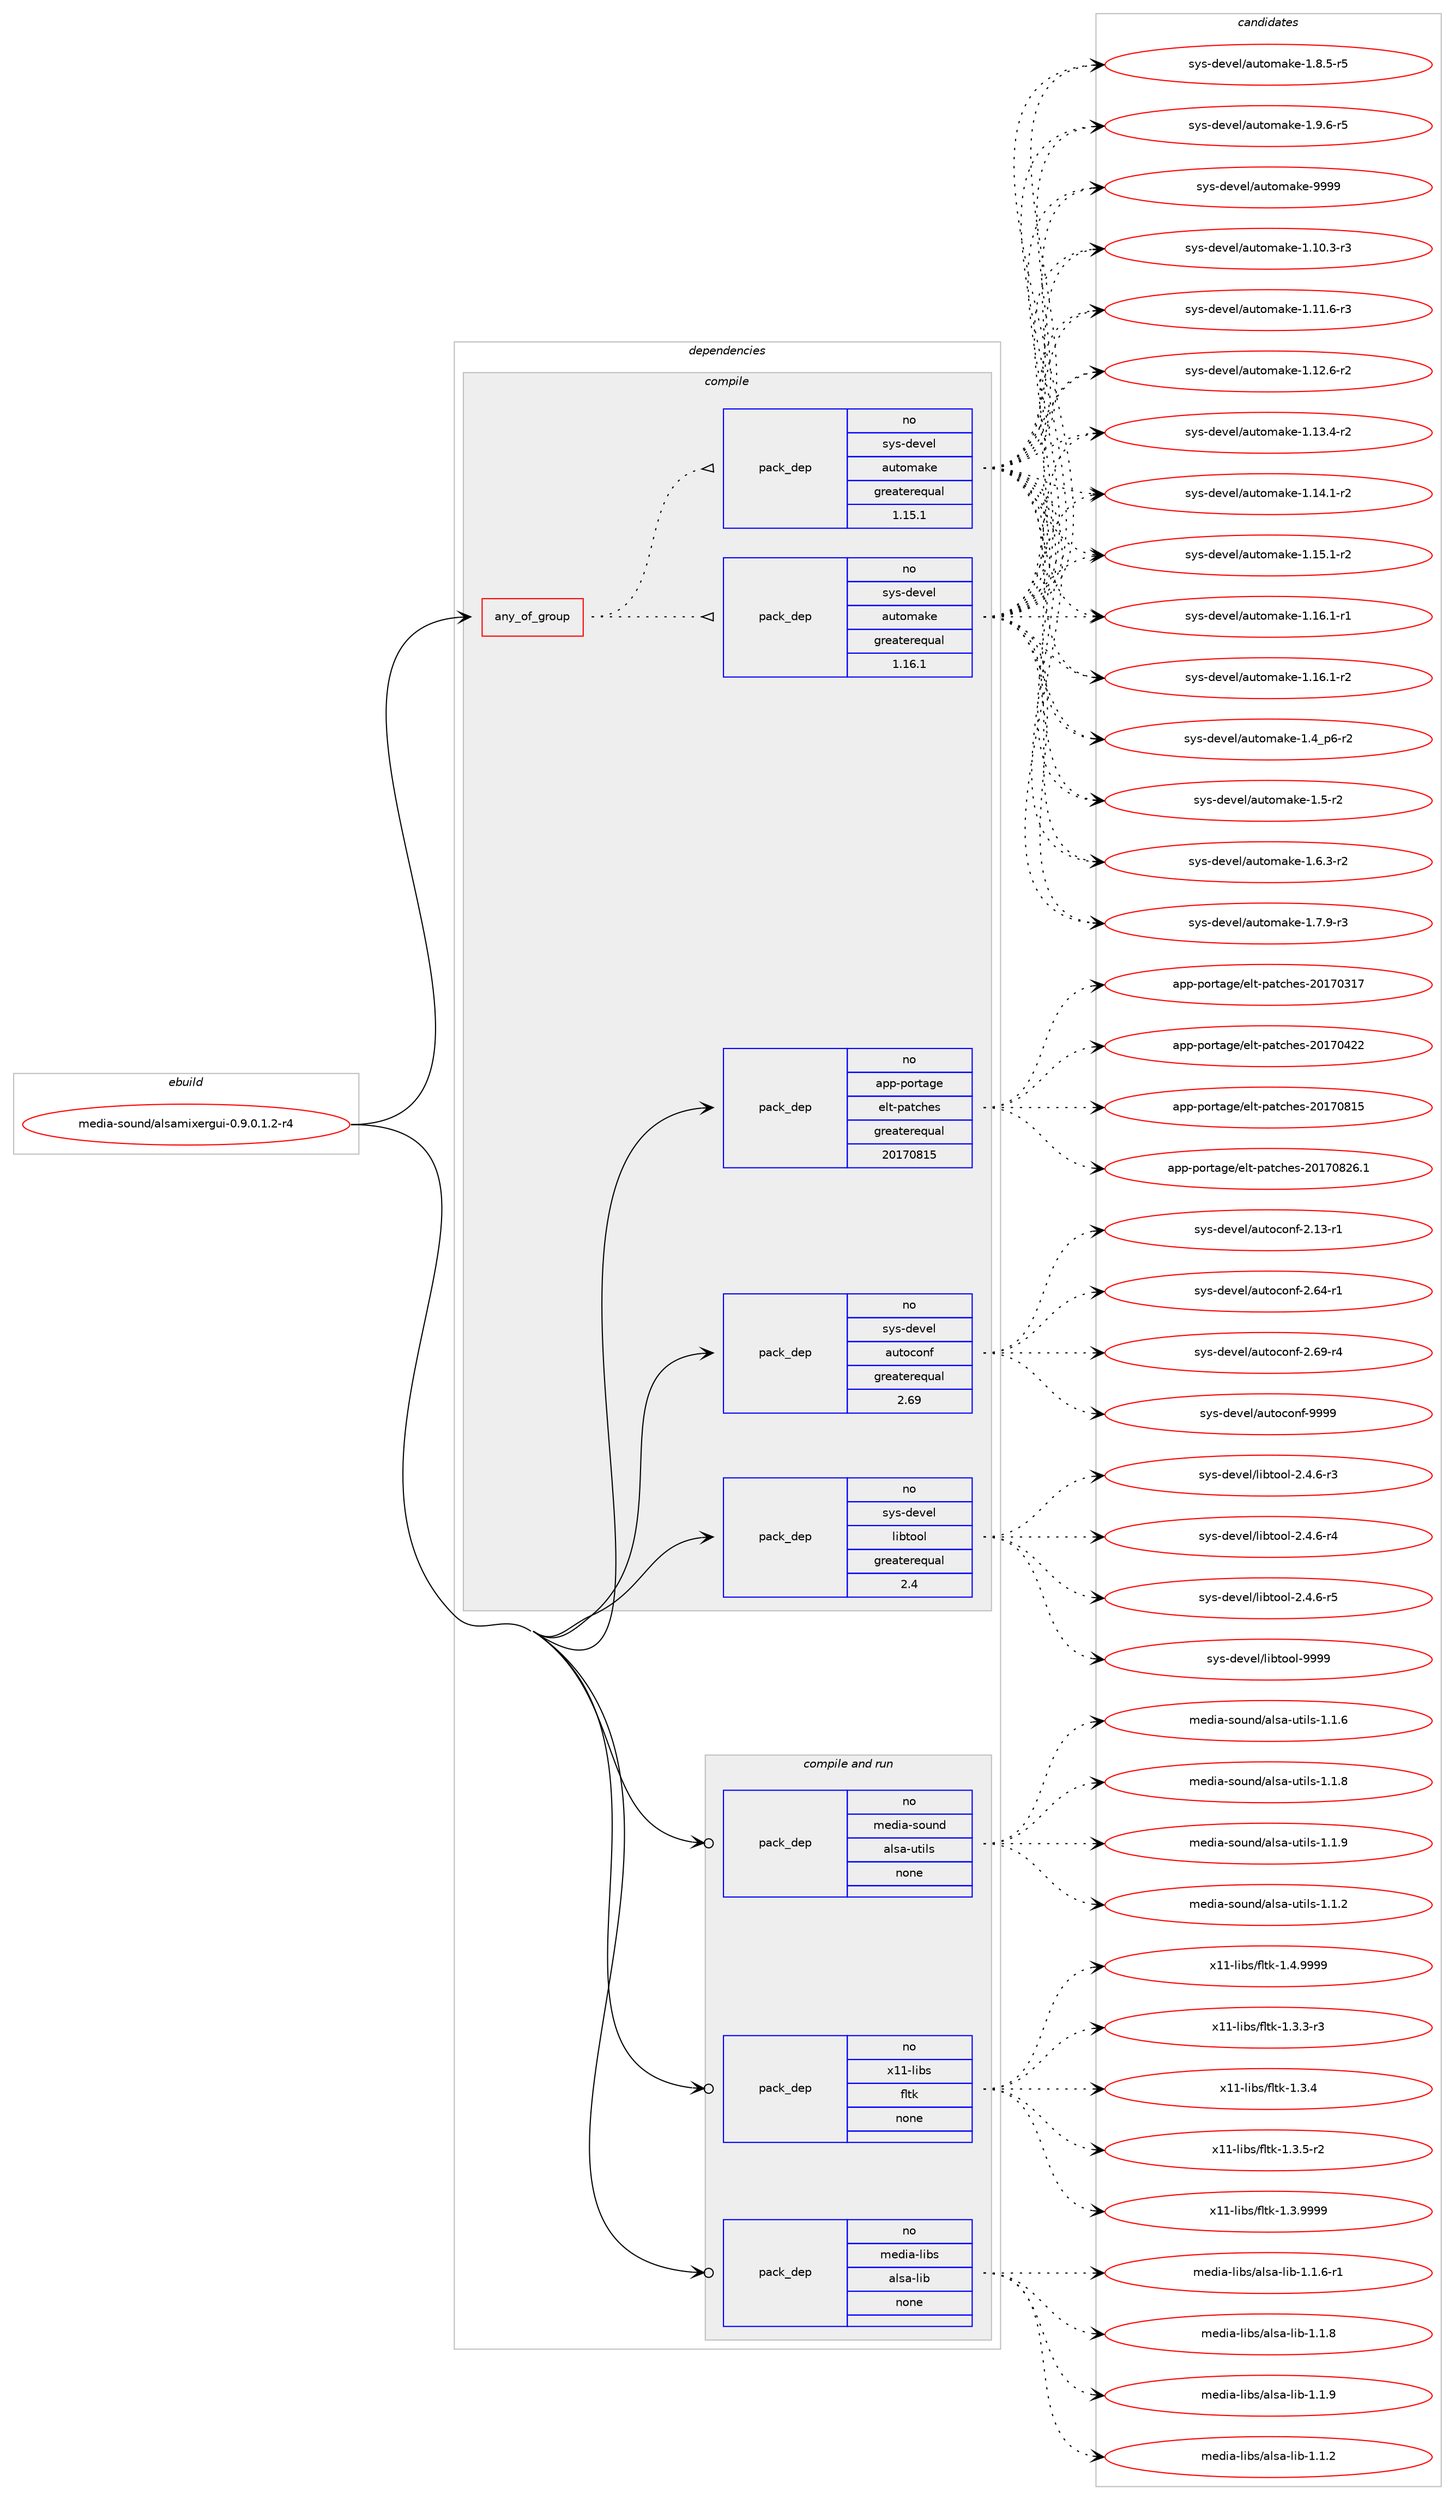 digraph prolog {

# *************
# Graph options
# *************

newrank=true;
concentrate=true;
compound=true;
graph [rankdir=LR,fontname=Helvetica,fontsize=10,ranksep=1.5];#, ranksep=2.5, nodesep=0.2];
edge  [arrowhead=vee];
node  [fontname=Helvetica,fontsize=10];

# **********
# The ebuild
# **********

subgraph cluster_leftcol {
color=gray;
rank=same;
label=<<i>ebuild</i>>;
id [label="media-sound/alsamixergui-0.9.0.1.2-r4", color=red, width=4, href="../media-sound/alsamixergui-0.9.0.1.2-r4.svg"];
}

# ****************
# The dependencies
# ****************

subgraph cluster_midcol {
color=gray;
label=<<i>dependencies</i>>;
subgraph cluster_compile {
fillcolor="#eeeeee";
style=filled;
label=<<i>compile</i>>;
subgraph any13476 {
dependency796807 [label=<<TABLE BORDER="0" CELLBORDER="1" CELLSPACING="0" CELLPADDING="4"><TR><TD CELLPADDING="10">any_of_group</TD></TR></TABLE>>, shape=none, color=red];subgraph pack589475 {
dependency796808 [label=<<TABLE BORDER="0" CELLBORDER="1" CELLSPACING="0" CELLPADDING="4" WIDTH="220"><TR><TD ROWSPAN="6" CELLPADDING="30">pack_dep</TD></TR><TR><TD WIDTH="110">no</TD></TR><TR><TD>sys-devel</TD></TR><TR><TD>automake</TD></TR><TR><TD>greaterequal</TD></TR><TR><TD>1.16.1</TD></TR></TABLE>>, shape=none, color=blue];
}
dependency796807:e -> dependency796808:w [weight=20,style="dotted",arrowhead="oinv"];
subgraph pack589476 {
dependency796809 [label=<<TABLE BORDER="0" CELLBORDER="1" CELLSPACING="0" CELLPADDING="4" WIDTH="220"><TR><TD ROWSPAN="6" CELLPADDING="30">pack_dep</TD></TR><TR><TD WIDTH="110">no</TD></TR><TR><TD>sys-devel</TD></TR><TR><TD>automake</TD></TR><TR><TD>greaterequal</TD></TR><TR><TD>1.15.1</TD></TR></TABLE>>, shape=none, color=blue];
}
dependency796807:e -> dependency796809:w [weight=20,style="dotted",arrowhead="oinv"];
}
id:e -> dependency796807:w [weight=20,style="solid",arrowhead="vee"];
subgraph pack589477 {
dependency796810 [label=<<TABLE BORDER="0" CELLBORDER="1" CELLSPACING="0" CELLPADDING="4" WIDTH="220"><TR><TD ROWSPAN="6" CELLPADDING="30">pack_dep</TD></TR><TR><TD WIDTH="110">no</TD></TR><TR><TD>app-portage</TD></TR><TR><TD>elt-patches</TD></TR><TR><TD>greaterequal</TD></TR><TR><TD>20170815</TD></TR></TABLE>>, shape=none, color=blue];
}
id:e -> dependency796810:w [weight=20,style="solid",arrowhead="vee"];
subgraph pack589478 {
dependency796811 [label=<<TABLE BORDER="0" CELLBORDER="1" CELLSPACING="0" CELLPADDING="4" WIDTH="220"><TR><TD ROWSPAN="6" CELLPADDING="30">pack_dep</TD></TR><TR><TD WIDTH="110">no</TD></TR><TR><TD>sys-devel</TD></TR><TR><TD>autoconf</TD></TR><TR><TD>greaterequal</TD></TR><TR><TD>2.69</TD></TR></TABLE>>, shape=none, color=blue];
}
id:e -> dependency796811:w [weight=20,style="solid",arrowhead="vee"];
subgraph pack589479 {
dependency796812 [label=<<TABLE BORDER="0" CELLBORDER="1" CELLSPACING="0" CELLPADDING="4" WIDTH="220"><TR><TD ROWSPAN="6" CELLPADDING="30">pack_dep</TD></TR><TR><TD WIDTH="110">no</TD></TR><TR><TD>sys-devel</TD></TR><TR><TD>libtool</TD></TR><TR><TD>greaterequal</TD></TR><TR><TD>2.4</TD></TR></TABLE>>, shape=none, color=blue];
}
id:e -> dependency796812:w [weight=20,style="solid",arrowhead="vee"];
}
subgraph cluster_compileandrun {
fillcolor="#eeeeee";
style=filled;
label=<<i>compile and run</i>>;
subgraph pack589480 {
dependency796813 [label=<<TABLE BORDER="0" CELLBORDER="1" CELLSPACING="0" CELLPADDING="4" WIDTH="220"><TR><TD ROWSPAN="6" CELLPADDING="30">pack_dep</TD></TR><TR><TD WIDTH="110">no</TD></TR><TR><TD>media-libs</TD></TR><TR><TD>alsa-lib</TD></TR><TR><TD>none</TD></TR><TR><TD></TD></TR></TABLE>>, shape=none, color=blue];
}
id:e -> dependency796813:w [weight=20,style="solid",arrowhead="odotvee"];
subgraph pack589481 {
dependency796814 [label=<<TABLE BORDER="0" CELLBORDER="1" CELLSPACING="0" CELLPADDING="4" WIDTH="220"><TR><TD ROWSPAN="6" CELLPADDING="30">pack_dep</TD></TR><TR><TD WIDTH="110">no</TD></TR><TR><TD>media-sound</TD></TR><TR><TD>alsa-utils</TD></TR><TR><TD>none</TD></TR><TR><TD></TD></TR></TABLE>>, shape=none, color=blue];
}
id:e -> dependency796814:w [weight=20,style="solid",arrowhead="odotvee"];
subgraph pack589482 {
dependency796815 [label=<<TABLE BORDER="0" CELLBORDER="1" CELLSPACING="0" CELLPADDING="4" WIDTH="220"><TR><TD ROWSPAN="6" CELLPADDING="30">pack_dep</TD></TR><TR><TD WIDTH="110">no</TD></TR><TR><TD>x11-libs</TD></TR><TR><TD>fltk</TD></TR><TR><TD>none</TD></TR><TR><TD></TD></TR></TABLE>>, shape=none, color=blue];
}
id:e -> dependency796815:w [weight=20,style="solid",arrowhead="odotvee"];
}
subgraph cluster_run {
fillcolor="#eeeeee";
style=filled;
label=<<i>run</i>>;
}
}

# **************
# The candidates
# **************

subgraph cluster_choices {
rank=same;
color=gray;
label=<<i>candidates</i>>;

subgraph choice589475 {
color=black;
nodesep=1;
choice11512111545100101118101108479711711611110997107101454946494846514511451 [label="sys-devel/automake-1.10.3-r3", color=red, width=4,href="../sys-devel/automake-1.10.3-r3.svg"];
choice11512111545100101118101108479711711611110997107101454946494946544511451 [label="sys-devel/automake-1.11.6-r3", color=red, width=4,href="../sys-devel/automake-1.11.6-r3.svg"];
choice11512111545100101118101108479711711611110997107101454946495046544511450 [label="sys-devel/automake-1.12.6-r2", color=red, width=4,href="../sys-devel/automake-1.12.6-r2.svg"];
choice11512111545100101118101108479711711611110997107101454946495146524511450 [label="sys-devel/automake-1.13.4-r2", color=red, width=4,href="../sys-devel/automake-1.13.4-r2.svg"];
choice11512111545100101118101108479711711611110997107101454946495246494511450 [label="sys-devel/automake-1.14.1-r2", color=red, width=4,href="../sys-devel/automake-1.14.1-r2.svg"];
choice11512111545100101118101108479711711611110997107101454946495346494511450 [label="sys-devel/automake-1.15.1-r2", color=red, width=4,href="../sys-devel/automake-1.15.1-r2.svg"];
choice11512111545100101118101108479711711611110997107101454946495446494511449 [label="sys-devel/automake-1.16.1-r1", color=red, width=4,href="../sys-devel/automake-1.16.1-r1.svg"];
choice11512111545100101118101108479711711611110997107101454946495446494511450 [label="sys-devel/automake-1.16.1-r2", color=red, width=4,href="../sys-devel/automake-1.16.1-r2.svg"];
choice115121115451001011181011084797117116111109971071014549465295112544511450 [label="sys-devel/automake-1.4_p6-r2", color=red, width=4,href="../sys-devel/automake-1.4_p6-r2.svg"];
choice11512111545100101118101108479711711611110997107101454946534511450 [label="sys-devel/automake-1.5-r2", color=red, width=4,href="../sys-devel/automake-1.5-r2.svg"];
choice115121115451001011181011084797117116111109971071014549465446514511450 [label="sys-devel/automake-1.6.3-r2", color=red, width=4,href="../sys-devel/automake-1.6.3-r2.svg"];
choice115121115451001011181011084797117116111109971071014549465546574511451 [label="sys-devel/automake-1.7.9-r3", color=red, width=4,href="../sys-devel/automake-1.7.9-r3.svg"];
choice115121115451001011181011084797117116111109971071014549465646534511453 [label="sys-devel/automake-1.8.5-r5", color=red, width=4,href="../sys-devel/automake-1.8.5-r5.svg"];
choice115121115451001011181011084797117116111109971071014549465746544511453 [label="sys-devel/automake-1.9.6-r5", color=red, width=4,href="../sys-devel/automake-1.9.6-r5.svg"];
choice115121115451001011181011084797117116111109971071014557575757 [label="sys-devel/automake-9999", color=red, width=4,href="../sys-devel/automake-9999.svg"];
dependency796808:e -> choice11512111545100101118101108479711711611110997107101454946494846514511451:w [style=dotted,weight="100"];
dependency796808:e -> choice11512111545100101118101108479711711611110997107101454946494946544511451:w [style=dotted,weight="100"];
dependency796808:e -> choice11512111545100101118101108479711711611110997107101454946495046544511450:w [style=dotted,weight="100"];
dependency796808:e -> choice11512111545100101118101108479711711611110997107101454946495146524511450:w [style=dotted,weight="100"];
dependency796808:e -> choice11512111545100101118101108479711711611110997107101454946495246494511450:w [style=dotted,weight="100"];
dependency796808:e -> choice11512111545100101118101108479711711611110997107101454946495346494511450:w [style=dotted,weight="100"];
dependency796808:e -> choice11512111545100101118101108479711711611110997107101454946495446494511449:w [style=dotted,weight="100"];
dependency796808:e -> choice11512111545100101118101108479711711611110997107101454946495446494511450:w [style=dotted,weight="100"];
dependency796808:e -> choice115121115451001011181011084797117116111109971071014549465295112544511450:w [style=dotted,weight="100"];
dependency796808:e -> choice11512111545100101118101108479711711611110997107101454946534511450:w [style=dotted,weight="100"];
dependency796808:e -> choice115121115451001011181011084797117116111109971071014549465446514511450:w [style=dotted,weight="100"];
dependency796808:e -> choice115121115451001011181011084797117116111109971071014549465546574511451:w [style=dotted,weight="100"];
dependency796808:e -> choice115121115451001011181011084797117116111109971071014549465646534511453:w [style=dotted,weight="100"];
dependency796808:e -> choice115121115451001011181011084797117116111109971071014549465746544511453:w [style=dotted,weight="100"];
dependency796808:e -> choice115121115451001011181011084797117116111109971071014557575757:w [style=dotted,weight="100"];
}
subgraph choice589476 {
color=black;
nodesep=1;
choice11512111545100101118101108479711711611110997107101454946494846514511451 [label="sys-devel/automake-1.10.3-r3", color=red, width=4,href="../sys-devel/automake-1.10.3-r3.svg"];
choice11512111545100101118101108479711711611110997107101454946494946544511451 [label="sys-devel/automake-1.11.6-r3", color=red, width=4,href="../sys-devel/automake-1.11.6-r3.svg"];
choice11512111545100101118101108479711711611110997107101454946495046544511450 [label="sys-devel/automake-1.12.6-r2", color=red, width=4,href="../sys-devel/automake-1.12.6-r2.svg"];
choice11512111545100101118101108479711711611110997107101454946495146524511450 [label="sys-devel/automake-1.13.4-r2", color=red, width=4,href="../sys-devel/automake-1.13.4-r2.svg"];
choice11512111545100101118101108479711711611110997107101454946495246494511450 [label="sys-devel/automake-1.14.1-r2", color=red, width=4,href="../sys-devel/automake-1.14.1-r2.svg"];
choice11512111545100101118101108479711711611110997107101454946495346494511450 [label="sys-devel/automake-1.15.1-r2", color=red, width=4,href="../sys-devel/automake-1.15.1-r2.svg"];
choice11512111545100101118101108479711711611110997107101454946495446494511449 [label="sys-devel/automake-1.16.1-r1", color=red, width=4,href="../sys-devel/automake-1.16.1-r1.svg"];
choice11512111545100101118101108479711711611110997107101454946495446494511450 [label="sys-devel/automake-1.16.1-r2", color=red, width=4,href="../sys-devel/automake-1.16.1-r2.svg"];
choice115121115451001011181011084797117116111109971071014549465295112544511450 [label="sys-devel/automake-1.4_p6-r2", color=red, width=4,href="../sys-devel/automake-1.4_p6-r2.svg"];
choice11512111545100101118101108479711711611110997107101454946534511450 [label="sys-devel/automake-1.5-r2", color=red, width=4,href="../sys-devel/automake-1.5-r2.svg"];
choice115121115451001011181011084797117116111109971071014549465446514511450 [label="sys-devel/automake-1.6.3-r2", color=red, width=4,href="../sys-devel/automake-1.6.3-r2.svg"];
choice115121115451001011181011084797117116111109971071014549465546574511451 [label="sys-devel/automake-1.7.9-r3", color=red, width=4,href="../sys-devel/automake-1.7.9-r3.svg"];
choice115121115451001011181011084797117116111109971071014549465646534511453 [label="sys-devel/automake-1.8.5-r5", color=red, width=4,href="../sys-devel/automake-1.8.5-r5.svg"];
choice115121115451001011181011084797117116111109971071014549465746544511453 [label="sys-devel/automake-1.9.6-r5", color=red, width=4,href="../sys-devel/automake-1.9.6-r5.svg"];
choice115121115451001011181011084797117116111109971071014557575757 [label="sys-devel/automake-9999", color=red, width=4,href="../sys-devel/automake-9999.svg"];
dependency796809:e -> choice11512111545100101118101108479711711611110997107101454946494846514511451:w [style=dotted,weight="100"];
dependency796809:e -> choice11512111545100101118101108479711711611110997107101454946494946544511451:w [style=dotted,weight="100"];
dependency796809:e -> choice11512111545100101118101108479711711611110997107101454946495046544511450:w [style=dotted,weight="100"];
dependency796809:e -> choice11512111545100101118101108479711711611110997107101454946495146524511450:w [style=dotted,weight="100"];
dependency796809:e -> choice11512111545100101118101108479711711611110997107101454946495246494511450:w [style=dotted,weight="100"];
dependency796809:e -> choice11512111545100101118101108479711711611110997107101454946495346494511450:w [style=dotted,weight="100"];
dependency796809:e -> choice11512111545100101118101108479711711611110997107101454946495446494511449:w [style=dotted,weight="100"];
dependency796809:e -> choice11512111545100101118101108479711711611110997107101454946495446494511450:w [style=dotted,weight="100"];
dependency796809:e -> choice115121115451001011181011084797117116111109971071014549465295112544511450:w [style=dotted,weight="100"];
dependency796809:e -> choice11512111545100101118101108479711711611110997107101454946534511450:w [style=dotted,weight="100"];
dependency796809:e -> choice115121115451001011181011084797117116111109971071014549465446514511450:w [style=dotted,weight="100"];
dependency796809:e -> choice115121115451001011181011084797117116111109971071014549465546574511451:w [style=dotted,weight="100"];
dependency796809:e -> choice115121115451001011181011084797117116111109971071014549465646534511453:w [style=dotted,weight="100"];
dependency796809:e -> choice115121115451001011181011084797117116111109971071014549465746544511453:w [style=dotted,weight="100"];
dependency796809:e -> choice115121115451001011181011084797117116111109971071014557575757:w [style=dotted,weight="100"];
}
subgraph choice589477 {
color=black;
nodesep=1;
choice97112112451121111141169710310147101108116451129711699104101115455048495548514955 [label="app-portage/elt-patches-20170317", color=red, width=4,href="../app-portage/elt-patches-20170317.svg"];
choice97112112451121111141169710310147101108116451129711699104101115455048495548525050 [label="app-portage/elt-patches-20170422", color=red, width=4,href="../app-portage/elt-patches-20170422.svg"];
choice97112112451121111141169710310147101108116451129711699104101115455048495548564953 [label="app-portage/elt-patches-20170815", color=red, width=4,href="../app-portage/elt-patches-20170815.svg"];
choice971121124511211111411697103101471011081164511297116991041011154550484955485650544649 [label="app-portage/elt-patches-20170826.1", color=red, width=4,href="../app-portage/elt-patches-20170826.1.svg"];
dependency796810:e -> choice97112112451121111141169710310147101108116451129711699104101115455048495548514955:w [style=dotted,weight="100"];
dependency796810:e -> choice97112112451121111141169710310147101108116451129711699104101115455048495548525050:w [style=dotted,weight="100"];
dependency796810:e -> choice97112112451121111141169710310147101108116451129711699104101115455048495548564953:w [style=dotted,weight="100"];
dependency796810:e -> choice971121124511211111411697103101471011081164511297116991041011154550484955485650544649:w [style=dotted,weight="100"];
}
subgraph choice589478 {
color=black;
nodesep=1;
choice1151211154510010111810110847971171161119911111010245504649514511449 [label="sys-devel/autoconf-2.13-r1", color=red, width=4,href="../sys-devel/autoconf-2.13-r1.svg"];
choice1151211154510010111810110847971171161119911111010245504654524511449 [label="sys-devel/autoconf-2.64-r1", color=red, width=4,href="../sys-devel/autoconf-2.64-r1.svg"];
choice1151211154510010111810110847971171161119911111010245504654574511452 [label="sys-devel/autoconf-2.69-r4", color=red, width=4,href="../sys-devel/autoconf-2.69-r4.svg"];
choice115121115451001011181011084797117116111991111101024557575757 [label="sys-devel/autoconf-9999", color=red, width=4,href="../sys-devel/autoconf-9999.svg"];
dependency796811:e -> choice1151211154510010111810110847971171161119911111010245504649514511449:w [style=dotted,weight="100"];
dependency796811:e -> choice1151211154510010111810110847971171161119911111010245504654524511449:w [style=dotted,weight="100"];
dependency796811:e -> choice1151211154510010111810110847971171161119911111010245504654574511452:w [style=dotted,weight="100"];
dependency796811:e -> choice115121115451001011181011084797117116111991111101024557575757:w [style=dotted,weight="100"];
}
subgraph choice589479 {
color=black;
nodesep=1;
choice1151211154510010111810110847108105981161111111084550465246544511451 [label="sys-devel/libtool-2.4.6-r3", color=red, width=4,href="../sys-devel/libtool-2.4.6-r3.svg"];
choice1151211154510010111810110847108105981161111111084550465246544511452 [label="sys-devel/libtool-2.4.6-r4", color=red, width=4,href="../sys-devel/libtool-2.4.6-r4.svg"];
choice1151211154510010111810110847108105981161111111084550465246544511453 [label="sys-devel/libtool-2.4.6-r5", color=red, width=4,href="../sys-devel/libtool-2.4.6-r5.svg"];
choice1151211154510010111810110847108105981161111111084557575757 [label="sys-devel/libtool-9999", color=red, width=4,href="../sys-devel/libtool-9999.svg"];
dependency796812:e -> choice1151211154510010111810110847108105981161111111084550465246544511451:w [style=dotted,weight="100"];
dependency796812:e -> choice1151211154510010111810110847108105981161111111084550465246544511452:w [style=dotted,weight="100"];
dependency796812:e -> choice1151211154510010111810110847108105981161111111084550465246544511453:w [style=dotted,weight="100"];
dependency796812:e -> choice1151211154510010111810110847108105981161111111084557575757:w [style=dotted,weight="100"];
}
subgraph choice589480 {
color=black;
nodesep=1;
choice1091011001059745108105981154797108115974510810598454946494650 [label="media-libs/alsa-lib-1.1.2", color=red, width=4,href="../media-libs/alsa-lib-1.1.2.svg"];
choice10910110010597451081059811547971081159745108105984549464946544511449 [label="media-libs/alsa-lib-1.1.6-r1", color=red, width=4,href="../media-libs/alsa-lib-1.1.6-r1.svg"];
choice1091011001059745108105981154797108115974510810598454946494656 [label="media-libs/alsa-lib-1.1.8", color=red, width=4,href="../media-libs/alsa-lib-1.1.8.svg"];
choice1091011001059745108105981154797108115974510810598454946494657 [label="media-libs/alsa-lib-1.1.9", color=red, width=4,href="../media-libs/alsa-lib-1.1.9.svg"];
dependency796813:e -> choice1091011001059745108105981154797108115974510810598454946494650:w [style=dotted,weight="100"];
dependency796813:e -> choice10910110010597451081059811547971081159745108105984549464946544511449:w [style=dotted,weight="100"];
dependency796813:e -> choice1091011001059745108105981154797108115974510810598454946494656:w [style=dotted,weight="100"];
dependency796813:e -> choice1091011001059745108105981154797108115974510810598454946494657:w [style=dotted,weight="100"];
}
subgraph choice589481 {
color=black;
nodesep=1;
choice109101100105974511511111711010047971081159745117116105108115454946494650 [label="media-sound/alsa-utils-1.1.2", color=red, width=4,href="../media-sound/alsa-utils-1.1.2.svg"];
choice109101100105974511511111711010047971081159745117116105108115454946494654 [label="media-sound/alsa-utils-1.1.6", color=red, width=4,href="../media-sound/alsa-utils-1.1.6.svg"];
choice109101100105974511511111711010047971081159745117116105108115454946494656 [label="media-sound/alsa-utils-1.1.8", color=red, width=4,href="../media-sound/alsa-utils-1.1.8.svg"];
choice109101100105974511511111711010047971081159745117116105108115454946494657 [label="media-sound/alsa-utils-1.1.9", color=red, width=4,href="../media-sound/alsa-utils-1.1.9.svg"];
dependency796814:e -> choice109101100105974511511111711010047971081159745117116105108115454946494650:w [style=dotted,weight="100"];
dependency796814:e -> choice109101100105974511511111711010047971081159745117116105108115454946494654:w [style=dotted,weight="100"];
dependency796814:e -> choice109101100105974511511111711010047971081159745117116105108115454946494656:w [style=dotted,weight="100"];
dependency796814:e -> choice109101100105974511511111711010047971081159745117116105108115454946494657:w [style=dotted,weight="100"];
}
subgraph choice589482 {
color=black;
nodesep=1;
choice12049494510810598115471021081161074549465146514511451 [label="x11-libs/fltk-1.3.3-r3", color=red, width=4,href="../x11-libs/fltk-1.3.3-r3.svg"];
choice1204949451081059811547102108116107454946514652 [label="x11-libs/fltk-1.3.4", color=red, width=4,href="../x11-libs/fltk-1.3.4.svg"];
choice12049494510810598115471021081161074549465146534511450 [label="x11-libs/fltk-1.3.5-r2", color=red, width=4,href="../x11-libs/fltk-1.3.5-r2.svg"];
choice1204949451081059811547102108116107454946514657575757 [label="x11-libs/fltk-1.3.9999", color=red, width=4,href="../x11-libs/fltk-1.3.9999.svg"];
choice1204949451081059811547102108116107454946524657575757 [label="x11-libs/fltk-1.4.9999", color=red, width=4,href="../x11-libs/fltk-1.4.9999.svg"];
dependency796815:e -> choice12049494510810598115471021081161074549465146514511451:w [style=dotted,weight="100"];
dependency796815:e -> choice1204949451081059811547102108116107454946514652:w [style=dotted,weight="100"];
dependency796815:e -> choice12049494510810598115471021081161074549465146534511450:w [style=dotted,weight="100"];
dependency796815:e -> choice1204949451081059811547102108116107454946514657575757:w [style=dotted,weight="100"];
dependency796815:e -> choice1204949451081059811547102108116107454946524657575757:w [style=dotted,weight="100"];
}
}

}
